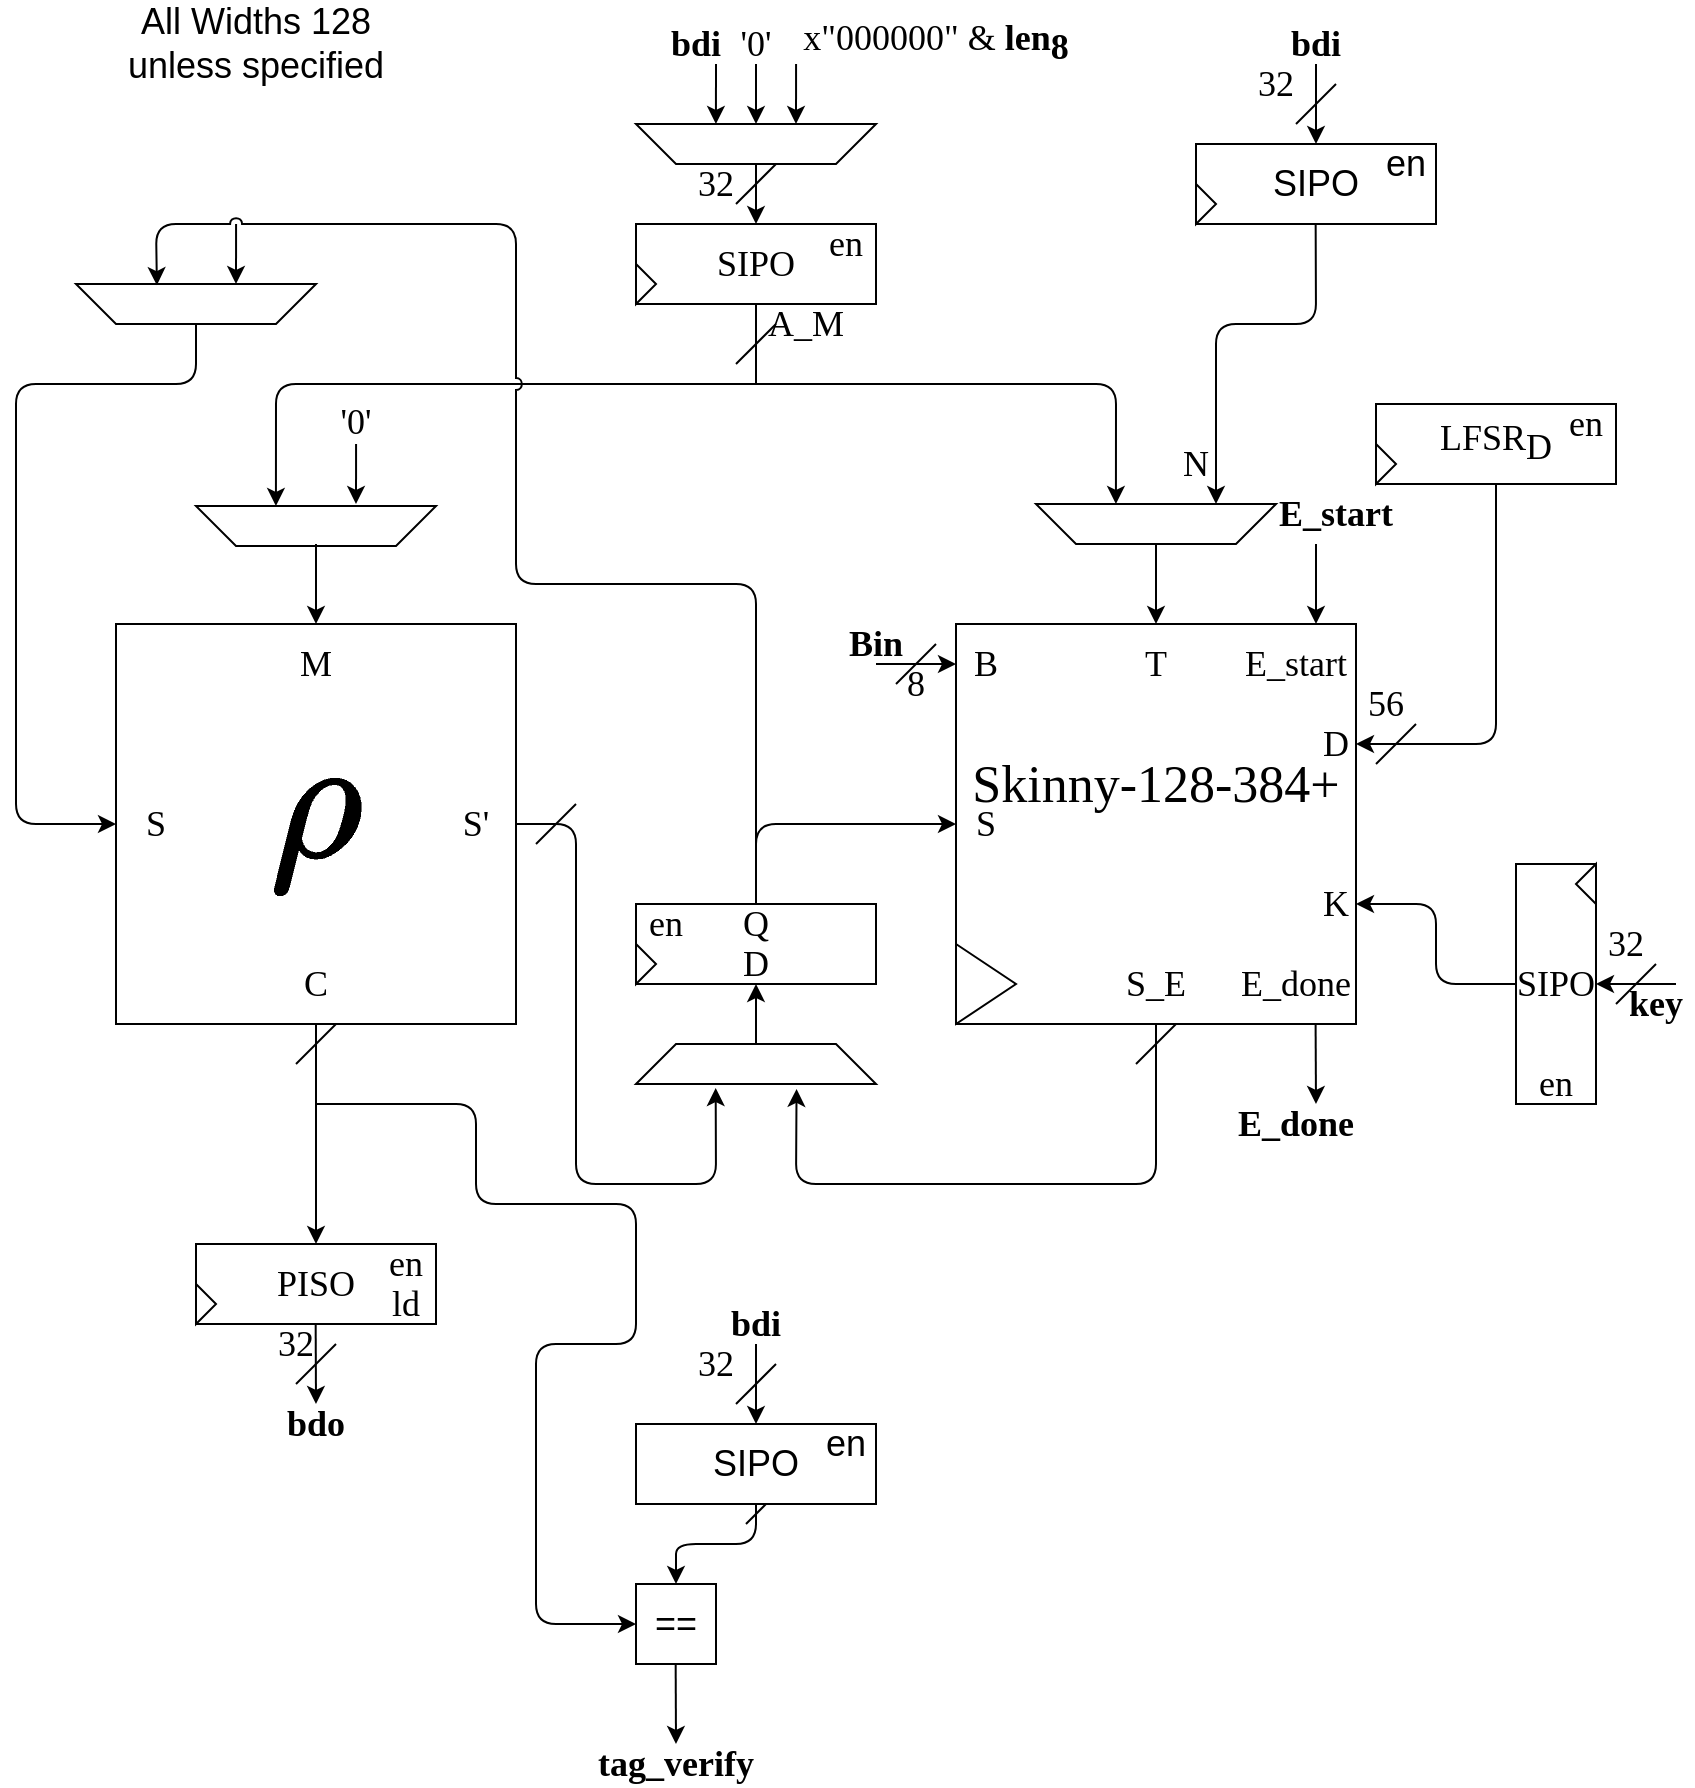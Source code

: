 <mxfile version="15.9.4" type="device"><diagram id="qI4czU7A_n45_djS4uDZ" name="Datapath_TopLevel"><mxGraphModel dx="931" dy="547" grid="1" gridSize="10" guides="1" tooltips="1" connect="1" arrows="1" fold="1" page="1" pageScale="1" pageWidth="850" pageHeight="1100" math="1" shadow="0"><root><mxCell id="0"/><mxCell id="1" parent="0"/><mxCell id="bGhLro67pD1l5hMoJSZx-3" value="" style="rounded=0;whiteSpace=wrap;html=1;fillColor=none;fontFamily=apple-web;fontSource=https%3A%2F%2Fapplesocial.s3.amazonaws.com%2Fassets%2Fstyles%2Ffonts%2Fsanfrancisco%2Fsanfranciscodisplay-regular-webfont.woff;fontSize=18;" parent="1" vertex="1"><mxGeometry x="480" y="320" width="200" height="200" as="geometry"/></mxCell><mxCell id="bGhLro67pD1l5hMoJSZx-6" value="" style="triangle;whiteSpace=wrap;html=1;fillColor=none;fontFamily=apple-web;fontSource=https%3A%2F%2Fapplesocial.s3.amazonaws.com%2Fassets%2Fstyles%2Ffonts%2Fsanfrancisco%2Fsanfranciscodisplay-regular-webfont.woff;fontSize=18;" parent="1" vertex="1"><mxGeometry x="480" y="480" width="30" height="40" as="geometry"/></mxCell><mxCell id="bGhLro67pD1l5hMoJSZx-7" value="S" style="text;html=1;strokeColor=none;fillColor=none;align=center;verticalAlign=middle;whiteSpace=wrap;rounded=0;fontFamily=apple-web;fontSource=https%3A%2F%2Fapplesocial.s3.amazonaws.com%2Fassets%2Fstyles%2Ffonts%2Fsanfrancisco%2Fsanfranciscodisplay-regular-webfont.woff;fontSize=18;" parent="1" vertex="1"><mxGeometry x="480" y="410" width="30" height="20" as="geometry"/></mxCell><mxCell id="bGhLro67pD1l5hMoJSZx-8" value="D" style="text;html=1;strokeColor=none;fillColor=none;align=center;verticalAlign=middle;whiteSpace=wrap;rounded=0;fontFamily=apple-web;fontSource=https%3A%2F%2Fapplesocial.s3.amazonaws.com%2Fassets%2Fstyles%2Ffonts%2Fsanfrancisco%2Fsanfranciscodisplay-regular-webfont.woff;fontSize=18;" parent="1" vertex="1"><mxGeometry x="650" y="370" width="40" height="20" as="geometry"/></mxCell><mxCell id="bGhLro67pD1l5hMoJSZx-9" value="K" style="text;html=1;strokeColor=none;fillColor=none;align=center;verticalAlign=middle;whiteSpace=wrap;rounded=0;fontFamily=apple-web;fontSource=https%3A%2F%2Fapplesocial.s3.amazonaws.com%2Fassets%2Fstyles%2Ffonts%2Fsanfrancisco%2Fsanfranciscodisplay-regular-webfont.woff;fontSize=18;" parent="1" vertex="1"><mxGeometry x="660" y="450" width="20" height="20" as="geometry"/></mxCell><mxCell id="bGhLro67pD1l5hMoJSZx-10" value="&lt;font style=&quot;font-size: 18px;&quot; data-font-src=&quot;https://applesocial.s3.amazonaws.com/assets/styles/fonts/sanfrancisco/sanfranciscodisplay-regular-webfont.woff&quot;&gt;E_start&lt;/font&gt;" style="text;html=1;strokeColor=none;fillColor=none;align=center;verticalAlign=middle;whiteSpace=wrap;rounded=0;fontFamily=apple-web;fontSource=https%3A%2F%2Fapplesocial.s3.amazonaws.com%2Fassets%2Fstyles%2Ffonts%2Fsanfrancisco%2Fsanfranciscodisplay-regular-webfont.woff;fontSize=18;" parent="1" vertex="1"><mxGeometry x="630" y="330" width="40" height="20" as="geometry"/></mxCell><mxCell id="bGhLro67pD1l5hMoJSZx-11" value="&lt;font style=&quot;font-size: 18px;&quot;&gt;E_done&lt;/font&gt;" style="text;html=1;strokeColor=none;fillColor=none;align=center;verticalAlign=middle;whiteSpace=wrap;rounded=0;fontFamily=apple-web;fontSource=https%3A%2F%2Fapplesocial.s3.amazonaws.com%2Fassets%2Fstyles%2Ffonts%2Fsanfrancisco%2Fsanfranciscodisplay-regular-webfont.woff;fontSize=18;" parent="1" vertex="1"><mxGeometry x="630" y="490" width="40" height="20" as="geometry"/></mxCell><mxCell id="bGhLro67pD1l5hMoJSZx-13" value="" style="endArrow=classic;html=1;fontFamily=apple-web;fontSource=https%3A%2F%2Fapplesocial.s3.amazonaws.com%2Fassets%2Fstyles%2Ffonts%2Fsanfrancisco%2Fsanfranciscodisplay-regular-webfont.woff;fontSize=18;" parent="1" edge="1"><mxGeometry width="50" height="50" relative="1" as="geometry"><mxPoint x="660" y="280" as="sourcePoint"/><mxPoint x="660" y="320" as="targetPoint"/></mxGeometry></mxCell><mxCell id="bGhLro67pD1l5hMoJSZx-14" value="" style="endArrow=classic;html=1;fontFamily=apple-web;fontSource=https%3A%2F%2Fapplesocial.s3.amazonaws.com%2Fassets%2Fstyles%2Ffonts%2Fsanfrancisco%2Fsanfranciscodisplay-regular-webfont.woff;fontSize=18;" parent="1" edge="1"><mxGeometry width="50" height="50" relative="1" as="geometry"><mxPoint x="659.8" y="520" as="sourcePoint"/><mxPoint x="660" y="560" as="targetPoint"/></mxGeometry></mxCell><mxCell id="bGhLro67pD1l5hMoJSZx-15" value="S_E" style="text;html=1;strokeColor=none;fillColor=none;align=center;verticalAlign=middle;whiteSpace=wrap;rounded=0;fontFamily=apple-web;fontSource=https%3A%2F%2Fapplesocial.s3.amazonaws.com%2Fassets%2Fstyles%2Ffonts%2Fsanfrancisco%2Fsanfranciscodisplay-regular-webfont.woff;fontSize=18;" parent="1" vertex="1"><mxGeometry x="560" y="490" width="40" height="20" as="geometry"/></mxCell><mxCell id="bGhLro67pD1l5hMoJSZx-16" value="" style="endArrow=classic;html=1;fontFamily=apple-web;fontSource=https%3A%2F%2Fapplesocial.s3.amazonaws.com%2Fassets%2Fstyles%2Ffonts%2Fsanfrancisco%2Fsanfranciscodisplay-regular-webfont.woff;exitX=0.5;exitY=1;exitDx=0;exitDy=0;fontSize=18;" parent="1" source="bGhLro67pD1l5hMoJSZx-279" edge="1"><mxGeometry width="50" height="50" relative="1" as="geometry"><mxPoint x="720" y="380" as="sourcePoint"/><mxPoint x="680" y="380" as="targetPoint"/><Array as="points"><mxPoint x="750" y="380"/></Array></mxGeometry></mxCell><mxCell id="bGhLro67pD1l5hMoJSZx-18" value="" style="endArrow=none;html=1;fontFamily=apple-web;fontSource=https%3A%2F%2Fapplesocial.s3.amazonaws.com%2Fassets%2Fstyles%2Ffonts%2Fsanfrancisco%2Fsanfranciscodisplay-regular-webfont.woff;fontSize=18;" parent="1" edge="1"><mxGeometry width="50" height="50" relative="1" as="geometry"><mxPoint x="710" y="370" as="sourcePoint"/><mxPoint x="690" y="390" as="targetPoint"/></mxGeometry></mxCell><mxCell id="bGhLro67pD1l5hMoJSZx-19" value="56" style="text;html=1;strokeColor=none;fillColor=none;align=center;verticalAlign=middle;whiteSpace=wrap;rounded=0;fontFamily=apple-web;fontSource=https%3A%2F%2Fapplesocial.s3.amazonaws.com%2Fassets%2Fstyles%2Ffonts%2Fsanfrancisco%2Fsanfranciscodisplay-regular-webfont.woff;direction=south;fontSize=18;" parent="1" vertex="1"><mxGeometry x="685" y="340" width="20" height="40" as="geometry"/></mxCell><mxCell id="bGhLro67pD1l5hMoJSZx-26" value="" style="endArrow=classic;html=1;fontFamily=apple-web;exitX=0.5;exitY=1;exitDx=0;exitDy=0;fontSource=https%3A%2F%2Fapplesocial.s3.amazonaws.com%2Fassets%2Fstyles%2Ffonts%2Fsanfrancisco%2Fsanfranciscodisplay-regular-webfont.woff;entryX=0.669;entryY=1.124;entryDx=0;entryDy=0;entryPerimeter=0;fontSize=18;" parent="1" source="bGhLro67pD1l5hMoJSZx-3" target="bGhLro67pD1l5hMoJSZx-252" edge="1"><mxGeometry width="50" height="50" relative="1" as="geometry"><mxPoint x="560" y="590" as="sourcePoint"/><mxPoint x="400.4" y="579.9" as="targetPoint"/><Array as="points"><mxPoint x="580" y="530"/><mxPoint x="580" y="550"/><mxPoint x="580" y="600"/><mxPoint x="560" y="600"/><mxPoint x="480" y="600"/><mxPoint x="400" y="600"/></Array></mxGeometry></mxCell><mxCell id="bGhLro67pD1l5hMoJSZx-29" value="" style="endArrow=none;html=1;fontFamily=apple-web;fontSource=https%3A%2F%2Fapplesocial.s3.amazonaws.com%2Fassets%2Fstyles%2Ffonts%2Fsanfrancisco%2Fsanfranciscodisplay-regular-webfont.woff;fontSize=18;" parent="1" edge="1"><mxGeometry width="50" height="50" relative="1" as="geometry"><mxPoint x="570" y="540" as="sourcePoint"/><mxPoint x="590" y="520" as="targetPoint"/></mxGeometry></mxCell><mxCell id="bGhLro67pD1l5hMoJSZx-30" value="" style="rounded=0;whiteSpace=wrap;html=1;fillColor=none;fontFamily=apple-web;fontSource=https%3A%2F%2Fapplesocial.s3.amazonaws.com%2Fassets%2Fstyles%2Ffonts%2Fsanfrancisco%2Fsanfranciscodisplay-regular-webfont.woff;fontSize=18;" parent="1" vertex="1"><mxGeometry x="60" y="320" width="200" height="200" as="geometry"/></mxCell><mxCell id="bGhLro67pD1l5hMoJSZx-32" value="S" style="text;html=1;strokeColor=none;fillColor=none;align=center;verticalAlign=middle;whiteSpace=wrap;rounded=0;fontFamily=apple-web;fontSource=https%3A%2F%2Fapplesocial.s3.amazonaws.com%2Fassets%2Fstyles%2Ffonts%2Fsanfrancisco%2Fsanfranciscodisplay-regular-webfont.woff;fontSize=18;" parent="1" vertex="1"><mxGeometry x="60" y="410" width="40" height="20" as="geometry"/></mxCell><mxCell id="bGhLro67pD1l5hMoJSZx-39" value="C" style="text;html=1;strokeColor=none;fillColor=none;align=center;verticalAlign=middle;whiteSpace=wrap;rounded=0;fontFamily=apple-web;fontSource=https%3A%2F%2Fapplesocial.s3.amazonaws.com%2Fassets%2Fstyles%2Ffonts%2Fsanfrancisco%2Fsanfranciscodisplay-regular-webfont.woff;fontSize=18;" parent="1" vertex="1"><mxGeometry x="140" y="490" width="40" height="20" as="geometry"/></mxCell><mxCell id="bGhLro67pD1l5hMoJSZx-43" value="" style="endArrow=classic;html=1;fontFamily=apple-web;entryX=0;entryY=0.5;entryDx=0;entryDy=0;fontSource=https%3A%2F%2Fapplesocial.s3.amazonaws.com%2Fassets%2Fstyles%2Ffonts%2Fsanfrancisco%2Fsanfranciscodisplay-regular-webfont.woff;exitX=0.5;exitY=0;exitDx=0;exitDy=0;fontSize=18;" parent="1" source="9k7poz64z-RsL7qZF9Ni-16" edge="1"><mxGeometry width="50" height="50" relative="1" as="geometry"><mxPoint x="20" y="420" as="sourcePoint"/><mxPoint x="60" y="420" as="targetPoint"/><Array as="points"><mxPoint x="100" y="200"/><mxPoint x="10" y="200"/><mxPoint x="10" y="420"/></Array></mxGeometry></mxCell><mxCell id="bGhLro67pD1l5hMoJSZx-49" value="" style="endArrow=classic;html=1;fontFamily=apple-web;exitX=0.5;exitY=1;exitDx=0;exitDy=0;fontSource=https%3A%2F%2Fapplesocial.s3.amazonaws.com%2Fassets%2Fstyles%2Ffonts%2Fsanfrancisco%2Fsanfranciscodisplay-regular-webfont.woff;entryX=0.5;entryY=0;entryDx=0;entryDy=0;fontSize=18;" parent="1" source="bGhLro67pD1l5hMoJSZx-30" target="bGhLro67pD1l5hMoJSZx-296" edge="1"><mxGeometry width="50" height="50" relative="1" as="geometry"><mxPoint x="140" y="590" as="sourcePoint"/><mxPoint x="160" y="560" as="targetPoint"/></mxGeometry></mxCell><mxCell id="bGhLro67pD1l5hMoJSZx-51" value="" style="endArrow=none;html=1;fontFamily=apple-web;fontSource=https%3A%2F%2Fapplesocial.s3.amazonaws.com%2Fassets%2Fstyles%2Ffonts%2Fsanfrancisco%2Fsanfranciscodisplay-regular-webfont.woff;fontSize=18;" parent="1" edge="1"><mxGeometry width="50" height="50" relative="1" as="geometry"><mxPoint x="150" y="540" as="sourcePoint"/><mxPoint x="170" y="520" as="targetPoint"/></mxGeometry></mxCell><mxCell id="bGhLro67pD1l5hMoJSZx-53" value="" style="endArrow=classic;html=1;fontFamily=apple-web;fontSource=https%3A%2F%2Fapplesocial.s3.amazonaws.com%2Fassets%2Fstyles%2Ffonts%2Fsanfrancisco%2Fsanfranciscodisplay-regular-webfont.woff;fontSize=18;" parent="1" edge="1"><mxGeometry width="50" height="50" relative="1" as="geometry"><mxPoint x="160" y="280.0" as="sourcePoint"/><mxPoint x="160" y="320.0" as="targetPoint"/></mxGeometry></mxCell><mxCell id="bGhLro67pD1l5hMoJSZx-56" value="M" style="text;html=1;strokeColor=none;fillColor=none;align=center;verticalAlign=middle;whiteSpace=wrap;rounded=0;fontFamily=apple-web;fontSource=https%3A%2F%2Fapplesocial.s3.amazonaws.com%2Fassets%2Fstyles%2Ffonts%2Fsanfrancisco%2Fsanfranciscodisplay-regular-webfont.woff;fontSize=18;" parent="1" vertex="1"><mxGeometry x="140" y="330" width="40" height="20" as="geometry"/></mxCell><mxCell id="bGhLro67pD1l5hMoJSZx-57" value="S'" style="text;html=1;strokeColor=none;fillColor=none;align=center;verticalAlign=middle;whiteSpace=wrap;rounded=0;fontFamily=apple-web;fontSource=https%3A%2F%2Fapplesocial.s3.amazonaws.com%2Fassets%2Fstyles%2Ffonts%2Fsanfrancisco%2Fsanfranciscodisplay-regular-webfont.woff;fontSize=18;" parent="1" vertex="1"><mxGeometry x="220" y="410" width="40" height="20" as="geometry"/></mxCell><mxCell id="bGhLro67pD1l5hMoJSZx-58" value="" style="endArrow=classic;html=1;fontFamily=apple-web;fontSource=https%3A%2F%2Fapplesocial.s3.amazonaws.com%2Fassets%2Fstyles%2Ffonts%2Fsanfrancisco%2Fsanfranciscodisplay-regular-webfont.woff;entryX=0.332;entryY=1.1;entryDx=0;entryDy=0;entryPerimeter=0;fontSize=18;" parent="1" target="bGhLro67pD1l5hMoJSZx-252" edge="1"><mxGeometry width="50" height="50" relative="1" as="geometry"><mxPoint x="260" y="420" as="sourcePoint"/><mxPoint x="280" y="550" as="targetPoint"/><Array as="points"><mxPoint x="290" y="420"/><mxPoint x="290" y="510"/><mxPoint x="290" y="600"/><mxPoint x="360" y="600"/></Array></mxGeometry></mxCell><mxCell id="bGhLro67pD1l5hMoJSZx-59" value="" style="endArrow=none;html=1;fontFamily=apple-web;fontSource=https%3A%2F%2Fapplesocial.s3.amazonaws.com%2Fassets%2Fstyles%2Ffonts%2Fsanfrancisco%2Fsanfranciscodisplay-regular-webfont.woff;fontSize=18;" parent="1" edge="1"><mxGeometry width="50" height="50" relative="1" as="geometry"><mxPoint x="270" y="430" as="sourcePoint"/><mxPoint x="290" y="410" as="targetPoint"/></mxGeometry></mxCell><mxCell id="bGhLro67pD1l5hMoJSZx-95" value="SIPO" style="rounded=0;whiteSpace=wrap;html=1;fillColor=none;fontFamily=apple-web;fontSource=https%3A%2F%2Fapplesocial.s3.amazonaws.com%2Fassets%2Fstyles%2Ffonts%2Fsanfrancisco%2Fsanfranciscodisplay-regular-webfont.woff;fontSize=18;" parent="1" vertex="1"><mxGeometry x="320" y="120" width="120" height="40" as="geometry"/></mxCell><mxCell id="bGhLro67pD1l5hMoJSZx-96" value="" style="triangle;whiteSpace=wrap;html=1;fillColor=none;fontFamily=apple-web;fontSource=https%3A%2F%2Fapplesocial.s3.amazonaws.com%2Fassets%2Fstyles%2Ffonts%2Fsanfrancisco%2Fsanfranciscodisplay-regular-webfont.woff;fontSize=18;" parent="1" vertex="1"><mxGeometry x="320" y="140" width="10" height="20" as="geometry"/></mxCell><mxCell id="bGhLro67pD1l5hMoJSZx-97" value="en" style="text;html=1;strokeColor=none;fillColor=none;align=center;verticalAlign=middle;whiteSpace=wrap;rounded=0;fontFamily=apple-web;fontSource=https%3A%2F%2Fapplesocial.s3.amazonaws.com%2Fassets%2Fstyles%2Ffonts%2Fsanfrancisco%2Fsanfranciscodisplay-regular-webfont.woff;fontSize=18;" parent="1" vertex="1"><mxGeometry x="410" y="120" width="30" height="20" as="geometry"/></mxCell><mxCell id="bGhLro67pD1l5hMoJSZx-98" value="" style="endArrow=classic;html=1;fontFamily=apple-web;entryX=0.5;entryY=0;entryDx=0;entryDy=0;fontSource=https%3A%2F%2Fapplesocial.s3.amazonaws.com%2Fassets%2Fstyles%2Ffonts%2Fsanfrancisco%2Fsanfranciscodisplay-regular-webfont.woff;fontSize=18;" parent="1" target="bGhLro67pD1l5hMoJSZx-95" edge="1"><mxGeometry width="50" height="50" relative="1" as="geometry"><mxPoint x="380" y="90" as="sourcePoint"/><mxPoint x="380" y="110" as="targetPoint"/></mxGeometry></mxCell><mxCell id="bGhLro67pD1l5hMoJSZx-103" value="" style="endArrow=none;html=1;fontFamily=apple-web;fontSource=https%3A%2F%2Fapplesocial.s3.amazonaws.com%2Fassets%2Fstyles%2Ffonts%2Fsanfrancisco%2Fsanfranciscodisplay-regular-webfont.woff;fontSize=18;" parent="1" edge="1"><mxGeometry width="50" height="50" relative="1" as="geometry"><mxPoint x="370" y="190.0" as="sourcePoint"/><mxPoint x="390" y="170" as="targetPoint"/></mxGeometry></mxCell><mxCell id="bGhLro67pD1l5hMoJSZx-126" value="" style="shape=trapezoid;perimeter=trapezoidPerimeter;whiteSpace=wrap;html=1;fixedSize=1;fillColor=none;fontFamily=apple-web;rotation=-180;fontSource=https%3A%2F%2Fapplesocial.s3.amazonaws.com%2Fassets%2Fstyles%2Ffonts%2Fsanfrancisco%2Fsanfranciscodisplay-regular-webfont.woff;fontSize=18;" parent="1" vertex="1"><mxGeometry x="100" y="261" width="120" height="20" as="geometry"/></mxCell><mxCell id="bGhLro67pD1l5hMoJSZx-128" value="" style="endArrow=classic;html=1;fontFamily=apple-web;entryX=0.667;entryY=1;entryDx=0;entryDy=0;entryPerimeter=0;fontSource=https%3A%2F%2Fapplesocial.s3.amazonaws.com%2Fassets%2Fstyles%2Ffonts%2Fsanfrancisco%2Fsanfranciscodisplay-regular-webfont.woff;fontSize=18;" parent="1" target="bGhLro67pD1l5hMoJSZx-126" edge="1"><mxGeometry width="50" height="50" relative="1" as="geometry"><mxPoint x="380" y="200" as="sourcePoint"/><mxPoint x="70" y="270" as="targetPoint"/><Array as="points"><mxPoint x="140" y="200"/></Array></mxGeometry></mxCell><mxCell id="bGhLro67pD1l5hMoJSZx-129" value="" style="endArrow=classic;html=1;fontFamily=apple-web;entryX=0.667;entryY=1;entryDx=0;entryDy=0;entryPerimeter=0;fontSource=https%3A%2F%2Fapplesocial.s3.amazonaws.com%2Fassets%2Fstyles%2Ffonts%2Fsanfrancisco%2Fsanfranciscodisplay-regular-webfont.woff;fontSize=18;" parent="1" edge="1"><mxGeometry width="50" height="50" relative="1" as="geometry"><mxPoint x="180.04" y="230" as="sourcePoint"/><mxPoint x="180" y="260" as="targetPoint"/></mxGeometry></mxCell><mxCell id="bGhLro67pD1l5hMoJSZx-136" value="" style="endArrow=classic;html=1;fontFamily=apple-web;fontSource=https%3A%2F%2Fapplesocial.s3.amazonaws.com%2Fassets%2Fstyles%2Ffonts%2Fsanfrancisco%2Fsanfranciscodisplay-regular-webfont.woff;entryX=0.5;entryY=0;entryDx=0;entryDy=0;fontSize=18;" parent="1" target="bGhLro67pD1l5hMoJSZx-3" edge="1"><mxGeometry width="50" height="50" relative="1" as="geometry"><mxPoint x="580" y="280" as="sourcePoint"/><mxPoint x="620" y="270" as="targetPoint"/></mxGeometry></mxCell><mxCell id="bGhLro67pD1l5hMoJSZx-137" value="" style="shape=trapezoid;perimeter=trapezoidPerimeter;whiteSpace=wrap;html=1;fixedSize=1;fillColor=none;fontFamily=apple-web;rotation=-180;fontSource=https%3A%2F%2Fapplesocial.s3.amazonaws.com%2Fassets%2Fstyles%2Ffonts%2Fsanfrancisco%2Fsanfranciscodisplay-regular-webfont.woff;fontSize=18;" parent="1" vertex="1"><mxGeometry x="520" y="260" width="120" height="20" as="geometry"/></mxCell><mxCell id="bGhLro67pD1l5hMoJSZx-139" value="" style="endArrow=classic;html=1;fontFamily=apple-web;entryX=0.667;entryY=1;entryDx=0;entryDy=0;entryPerimeter=0;fontSource=https%3A%2F%2Fapplesocial.s3.amazonaws.com%2Fassets%2Fstyles%2Ffonts%2Fsanfrancisco%2Fsanfranciscodisplay-regular-webfont.woff;fontSize=18;" parent="1" target="bGhLro67pD1l5hMoJSZx-137" edge="1"><mxGeometry width="50" height="50" relative="1" as="geometry"><mxPoint x="380" y="200" as="sourcePoint"/><mxPoint x="490" y="270" as="targetPoint"/><Array as="points"><mxPoint x="560" y="200"/></Array></mxGeometry></mxCell><mxCell id="bGhLro67pD1l5hMoJSZx-151" value="N" style="text;html=1;strokeColor=none;fillColor=none;align=center;verticalAlign=middle;whiteSpace=wrap;rounded=0;fontFamily=apple-web;fontSource=https%3A%2F%2Fapplesocial.s3.amazonaws.com%2Fassets%2Fstyles%2Ffonts%2Fsanfrancisco%2Fsanfranciscodisplay-regular-webfont.woff;fontSize=18;" parent="1" vertex="1"><mxGeometry x="590" y="230" width="20" height="20" as="geometry"/></mxCell><mxCell id="bGhLro67pD1l5hMoJSZx-156" value="A_M" style="text;html=1;strokeColor=none;fillColor=none;align=center;verticalAlign=middle;whiteSpace=wrap;rounded=0;fontFamily=apple-web;fontSource=https%3A%2F%2Fapplesocial.s3.amazonaws.com%2Fassets%2Fstyles%2Ffonts%2Fsanfrancisco%2Fsanfranciscodisplay-regular-webfont.woff;fontSize=18;" parent="1" vertex="1"><mxGeometry x="385" y="160" width="40" height="20" as="geometry"/></mxCell><mxCell id="bGhLro67pD1l5hMoJSZx-193" value="SIPO" style="rounded=0;whiteSpace=wrap;html=1;fillColor=none;fontFamily=apple-web;direction=south;fontSource=https%3A%2F%2Fapplesocial.s3.amazonaws.com%2Fassets%2Fstyles%2Ffonts%2Fsanfrancisco%2Fsanfranciscodisplay-regular-webfont.woff;fontSize=18;" parent="1" vertex="1"><mxGeometry x="760" y="440" width="40" height="120" as="geometry"/></mxCell><mxCell id="bGhLro67pD1l5hMoJSZx-194" value="" style="triangle;whiteSpace=wrap;html=1;fillColor=none;fontFamily=apple-web;direction=west;fontSource=https%3A%2F%2Fapplesocial.s3.amazonaws.com%2Fassets%2Fstyles%2Ffonts%2Fsanfrancisco%2Fsanfranciscodisplay-regular-webfont.woff;fontSize=18;" parent="1" vertex="1"><mxGeometry x="790" y="440" width="10" height="20" as="geometry"/></mxCell><mxCell id="bGhLro67pD1l5hMoJSZx-195" value="en" style="text;html=1;strokeColor=none;fillColor=none;align=center;verticalAlign=middle;whiteSpace=wrap;rounded=0;fontFamily=apple-web;fontSource=https%3A%2F%2Fapplesocial.s3.amazonaws.com%2Fassets%2Fstyles%2Ffonts%2Fsanfrancisco%2Fsanfranciscodisplay-regular-webfont.woff;fontSize=18;" parent="1" vertex="1"><mxGeometry x="765" y="540" width="30" height="20" as="geometry"/></mxCell><mxCell id="bGhLro67pD1l5hMoJSZx-197" value="" style="endArrow=classic;html=1;fontFamily=apple-web;fontSource=https%3A%2F%2Fapplesocial.s3.amazonaws.com%2Fassets%2Fstyles%2Ffonts%2Fsanfrancisco%2Fsanfranciscodisplay-regular-webfont.woff;entryX=1;entryY=0.5;entryDx=0;entryDy=0;exitX=0.5;exitY=1;exitDx=0;exitDy=0;fontSize=18;" parent="1" source="bGhLro67pD1l5hMoJSZx-193" target="bGhLro67pD1l5hMoJSZx-9" edge="1"><mxGeometry width="50" height="50" relative="1" as="geometry"><mxPoint x="720" y="460" as="sourcePoint"/><mxPoint x="710" y="460" as="targetPoint"/><Array as="points"><mxPoint x="720" y="500"/><mxPoint x="720" y="460"/></Array></mxGeometry></mxCell><mxCell id="bGhLro67pD1l5hMoJSZx-213" value="" style="endArrow=classic;html=1;fontFamily=apple-web;fontSource=https%3A%2F%2Fapplesocial.s3.amazonaws.com%2Fassets%2Fstyles%2Ffonts%2Fsanfrancisco%2Fsanfranciscodisplay-regular-webfont.woff;entryX=1;entryY=0.5;entryDx=0;entryDy=0;fontSize=18;" parent="1" edge="1"><mxGeometry width="50" height="50" relative="1" as="geometry"><mxPoint x="840" y="500" as="sourcePoint"/><mxPoint x="800" y="500" as="targetPoint"/></mxGeometry></mxCell><mxCell id="bGhLro67pD1l5hMoJSZx-214" value="" style="endArrow=none;html=1;fontFamily=apple-web;fontSource=https%3A%2F%2Fapplesocial.s3.amazonaws.com%2Fassets%2Fstyles%2Ffonts%2Fsanfrancisco%2Fsanfranciscodisplay-regular-webfont.woff;fontSize=18;" parent="1" edge="1"><mxGeometry width="50" height="50" relative="1" as="geometry"><mxPoint x="810" y="510.0" as="sourcePoint"/><mxPoint x="830" y="490.0" as="targetPoint"/></mxGeometry></mxCell><mxCell id="bGhLro67pD1l5hMoJSZx-215" value="32" style="text;html=1;strokeColor=none;fillColor=none;align=center;verticalAlign=middle;whiteSpace=wrap;rounded=0;fontFamily=apple-web;fontSource=https%3A%2F%2Fapplesocial.s3.amazonaws.com%2Fassets%2Fstyles%2Ffonts%2Fsanfrancisco%2Fsanfranciscodisplay-regular-webfont.woff;fontSize=18;" parent="1" vertex="1"><mxGeometry x="795" y="470" width="40" height="20" as="geometry"/></mxCell><mxCell id="bGhLro67pD1l5hMoJSZx-226" value="key" style="text;html=1;strokeColor=none;fillColor=none;align=center;verticalAlign=middle;whiteSpace=wrap;rounded=0;fontFamily=apple-web;fontSource=https%3A%2F%2Fapplesocial.s3.amazonaws.com%2Fassets%2Fstyles%2Ffonts%2Fsanfrancisco%2Fsanfranciscodisplay-regular-webfont.woff;fontSize=18;fontStyle=1" parent="1" vertex="1"><mxGeometry x="820" y="500" width="20" height="20" as="geometry"/></mxCell><mxCell id="bGhLro67pD1l5hMoJSZx-228" value="" style="endArrow=classic;html=1;fontFamily=apple-web;entryX=0;entryY=0.5;entryDx=0;entryDy=0;fontSource=https%3A%2F%2Fapplesocial.s3.amazonaws.com%2Fassets%2Fstyles%2Ffonts%2Fsanfrancisco%2Fsanfranciscodisplay-regular-webfont.woff;exitX=0.5;exitY=0;exitDx=0;exitDy=0;fontSize=18;" parent="1" source="bGhLro67pD1l5hMoJSZx-268" edge="1"><mxGeometry width="50" height="50" relative="1" as="geometry"><mxPoint x="440" y="420" as="sourcePoint"/><mxPoint x="480" y="420" as="targetPoint"/><Array as="points"><mxPoint x="380" y="420"/></Array></mxGeometry></mxCell><mxCell id="bGhLro67pD1l5hMoJSZx-252" value="" style="shape=trapezoid;perimeter=trapezoidPerimeter;whiteSpace=wrap;html=1;fixedSize=1;fillColor=none;fontFamily=apple-web;rotation=0;fontSource=https%3A%2F%2Fapplesocial.s3.amazonaws.com%2Fassets%2Fstyles%2Ffonts%2Fsanfrancisco%2Fsanfranciscodisplay-regular-webfont.woff;fontSize=18;" parent="1" vertex="1"><mxGeometry x="320" y="530" width="120" height="20" as="geometry"/></mxCell><mxCell id="bGhLro67pD1l5hMoJSZx-258" value="" style="rounded=0;whiteSpace=wrap;html=1;fillColor=none;fontFamily=apple-web;fontSource=https%3A%2F%2Fapplesocial.s3.amazonaws.com%2Fassets%2Fstyles%2Ffonts%2Fsanfrancisco%2Fsanfranciscodisplay-regular-webfont.woff;fontSize=18;" parent="1" vertex="1"><mxGeometry x="320" y="460" width="120" height="40" as="geometry"/></mxCell><mxCell id="bGhLro67pD1l5hMoJSZx-259" value="" style="triangle;whiteSpace=wrap;html=1;fillColor=none;fontFamily=apple-web;fontSource=https%3A%2F%2Fapplesocial.s3.amazonaws.com%2Fassets%2Fstyles%2Ffonts%2Fsanfrancisco%2Fsanfranciscodisplay-regular-webfont.woff;fontSize=18;" parent="1" vertex="1"><mxGeometry x="320" y="480" width="10" height="20" as="geometry"/></mxCell><mxCell id="bGhLro67pD1l5hMoJSZx-260" value="en" style="text;html=1;strokeColor=none;fillColor=none;align=center;verticalAlign=middle;whiteSpace=wrap;rounded=0;fontFamily=apple-web;fontSource=https%3A%2F%2Fapplesocial.s3.amazonaws.com%2Fassets%2Fstyles%2Ffonts%2Fsanfrancisco%2Fsanfranciscodisplay-regular-webfont.woff;fontSize=18;" parent="1" vertex="1"><mxGeometry x="320" y="460" width="30" height="20" as="geometry"/></mxCell><mxCell id="bGhLro67pD1l5hMoJSZx-268" value="Q" style="text;html=1;strokeColor=none;fillColor=none;align=center;verticalAlign=middle;whiteSpace=wrap;rounded=0;fontFamily=apple-web;fontSource=https%3A%2F%2Fapplesocial.s3.amazonaws.com%2Fassets%2Fstyles%2Ffonts%2Fsanfrancisco%2Fsanfranciscodisplay-regular-webfont.woff;fontSize=18;" parent="1" vertex="1"><mxGeometry x="365" y="460" width="30" height="20" as="geometry"/></mxCell><mxCell id="bGhLro67pD1l5hMoJSZx-269" value="D" style="text;html=1;strokeColor=none;fillColor=none;align=center;verticalAlign=middle;whiteSpace=wrap;rounded=0;fontFamily=apple-web;fontSource=https%3A%2F%2Fapplesocial.s3.amazonaws.com%2Fassets%2Fstyles%2Ffonts%2Fsanfrancisco%2Fsanfranciscodisplay-regular-webfont.woff;fontSize=18;" parent="1" vertex="1"><mxGeometry x="365" y="480" width="30" height="20" as="geometry"/></mxCell><mxCell id="bGhLro67pD1l5hMoJSZx-270" value="" style="endArrow=classic;html=1;fontFamily=apple-web;fontSource=https%3A%2F%2Fapplesocial.s3.amazonaws.com%2Fassets%2Fstyles%2Ffonts%2Fsanfrancisco%2Fsanfranciscodisplay-regular-webfont.woff;entryX=0.5;entryY=1;entryDx=0;entryDy=0;fontSize=18;" parent="1" target="bGhLro67pD1l5hMoJSZx-269" edge="1"><mxGeometry width="50" height="50" relative="1" as="geometry"><mxPoint x="380" y="530" as="sourcePoint"/><mxPoint x="385" y="520" as="targetPoint"/></mxGeometry></mxCell><mxCell id="bGhLro67pD1l5hMoJSZx-275" value="" style="endArrow=none;html=1;fontFamily=apple-web;fontSource=https%3A%2F%2Fapplesocial.s3.amazonaws.com%2Fassets%2Fstyles%2Ffonts%2Fsanfrancisco%2Fsanfranciscodisplay-regular-webfont.woff;fontSize=18;entryX=0.5;entryY=1;entryDx=0;entryDy=0;" parent="1" target="bGhLro67pD1l5hMoJSZx-95" edge="1"><mxGeometry width="50" height="50" relative="1" as="geometry"><mxPoint x="380" y="200" as="sourcePoint"/><mxPoint x="380" y="170" as="targetPoint"/></mxGeometry></mxCell><mxCell id="bGhLro67pD1l5hMoJSZx-276" value="bdi" style="text;html=1;strokeColor=none;fillColor=none;align=center;verticalAlign=middle;whiteSpace=wrap;rounded=0;fontFamily=apple-web;fontSource=https%3A%2F%2Fapplesocial.s3.amazonaws.com%2Fassets%2Fstyles%2Ffonts%2Fsanfrancisco%2Fsanfranciscodisplay-regular-webfont.woff;fontSize=18;fontStyle=1" parent="1" vertex="1"><mxGeometry x="330" y="20" width="40" height="20" as="geometry"/></mxCell><mxCell id="bGhLro67pD1l5hMoJSZx-277" value="" style="endArrow=none;html=1;fontFamily=apple-web;fontSource=https%3A%2F%2Fapplesocial.s3.amazonaws.com%2Fassets%2Fstyles%2Ffonts%2Fsanfrancisco%2Fsanfranciscodisplay-regular-webfont.woff;fontSize=18;" parent="1" edge="1"><mxGeometry width="50" height="50" relative="1" as="geometry"><mxPoint x="370" y="110.0" as="sourcePoint"/><mxPoint x="390" y="90.0" as="targetPoint"/></mxGeometry></mxCell><mxCell id="bGhLro67pD1l5hMoJSZx-278" value="32" style="text;html=1;strokeColor=none;fillColor=none;align=center;verticalAlign=middle;whiteSpace=wrap;rounded=0;fontFamily=apple-web;fontSource=https%3A%2F%2Fapplesocial.s3.amazonaws.com%2Fassets%2Fstyles%2Ffonts%2Fsanfrancisco%2Fsanfranciscodisplay-regular-webfont.woff;fontSize=18;" parent="1" vertex="1"><mxGeometry x="350" y="90" width="20" height="20" as="geometry"/></mxCell><mxCell id="bGhLro67pD1l5hMoJSZx-279" value="" style="rounded=0;whiteSpace=wrap;html=1;fillColor=none;fontFamily=apple-web;fontSource=https%3A%2F%2Fapplesocial.s3.amazonaws.com%2Fassets%2Fstyles%2Ffonts%2Fsanfrancisco%2Fsanfranciscodisplay-regular-webfont.woff;fontSize=18;" parent="1" vertex="1"><mxGeometry x="690" y="210" width="120" height="40" as="geometry"/></mxCell><mxCell id="bGhLro67pD1l5hMoJSZx-280" value="" style="triangle;whiteSpace=wrap;html=1;fillColor=none;fontFamily=apple-web;fontSource=https%3A%2F%2Fapplesocial.s3.amazonaws.com%2Fassets%2Fstyles%2Ffonts%2Fsanfrancisco%2Fsanfranciscodisplay-regular-webfont.woff;fontSize=18;" parent="1" vertex="1"><mxGeometry x="690" y="230" width="10" height="20" as="geometry"/></mxCell><mxCell id="bGhLro67pD1l5hMoJSZx-281" value="en" style="text;html=1;strokeColor=none;fillColor=none;align=center;verticalAlign=middle;whiteSpace=wrap;rounded=0;fontFamily=apple-web;fontSource=https%3A%2F%2Fapplesocial.s3.amazonaws.com%2Fassets%2Fstyles%2Ffonts%2Fsanfrancisco%2Fsanfranciscodisplay-regular-webfont.woff;fontSize=18;" parent="1" vertex="1"><mxGeometry x="780" y="210" width="30" height="20" as="geometry"/></mxCell><mxCell id="bGhLro67pD1l5hMoJSZx-290" value="LFSR&lt;sub style=&quot;font-size: 18px;&quot;&gt;D&lt;/sub&gt;" style="text;html=1;strokeColor=none;fillColor=none;align=center;verticalAlign=middle;whiteSpace=wrap;rounded=0;fontFamily=apple-web;fontSource=https%3A%2F%2Fapplesocial.s3.amazonaws.com%2Fassets%2Fstyles%2Ffonts%2Fsanfrancisco%2Fsanfranciscodisplay-regular-webfont.woff;fontSize=18;" parent="1" vertex="1"><mxGeometry x="735" y="220" width="30" height="20" as="geometry"/></mxCell><mxCell id="bGhLro67pD1l5hMoJSZx-295" value="'0'" style="text;html=1;strokeColor=none;fillColor=none;align=center;verticalAlign=middle;whiteSpace=wrap;rounded=0;fontFamily=apple-web;fontSource=https%3A%2F%2Fapplesocial.s3.amazonaws.com%2Fassets%2Fstyles%2Ffonts%2Fsanfrancisco%2Fsanfranciscodisplay-regular-webfont.woff;fontSize=18;" parent="1" vertex="1"><mxGeometry x="375" y="20" width="10" height="20" as="geometry"/></mxCell><mxCell id="bGhLro67pD1l5hMoJSZx-296" value="PISO" style="rounded=0;whiteSpace=wrap;html=1;fillColor=none;fontFamily=apple-web;fontSource=https%3A%2F%2Fapplesocial.s3.amazonaws.com%2Fassets%2Fstyles%2Ffonts%2Fsanfrancisco%2Fsanfranciscodisplay-regular-webfont.woff;fontSize=18;" parent="1" vertex="1"><mxGeometry x="100" y="630" width="120" height="40" as="geometry"/></mxCell><mxCell id="bGhLro67pD1l5hMoJSZx-297" value="" style="triangle;whiteSpace=wrap;html=1;fillColor=none;fontFamily=apple-web;fontSource=https%3A%2F%2Fapplesocial.s3.amazonaws.com%2Fassets%2Fstyles%2Ffonts%2Fsanfrancisco%2Fsanfranciscodisplay-regular-webfont.woff;fontSize=18;" parent="1" vertex="1"><mxGeometry x="100" y="650" width="10" height="20" as="geometry"/></mxCell><mxCell id="bGhLro67pD1l5hMoJSZx-298" value="en" style="text;html=1;strokeColor=none;fillColor=none;align=center;verticalAlign=middle;whiteSpace=wrap;rounded=0;fontFamily=apple-web;fontSource=https%3A%2F%2Fapplesocial.s3.amazonaws.com%2Fassets%2Fstyles%2Ffonts%2Fsanfrancisco%2Fsanfranciscodisplay-regular-webfont.woff;fontSize=18;" parent="1" vertex="1"><mxGeometry x="190" y="630" width="30" height="20" as="geometry"/></mxCell><mxCell id="bGhLro67pD1l5hMoJSZx-300" value="" style="endArrow=classic;html=1;fontFamily=apple-web;fontSource=https%3A%2F%2Fapplesocial.s3.amazonaws.com%2Fassets%2Fstyles%2Ffonts%2Fsanfrancisco%2Fsanfranciscodisplay-regular-webfont.woff;fontSize=18;" parent="1" edge="1"><mxGeometry width="50" height="50" relative="1" as="geometry"><mxPoint x="159.83" y="670" as="sourcePoint"/><mxPoint x="160" y="710" as="targetPoint"/></mxGeometry></mxCell><mxCell id="bGhLro67pD1l5hMoJSZx-304" value="" style="endArrow=none;html=1;fontFamily=apple-web;fontSource=https%3A%2F%2Fapplesocial.s3.amazonaws.com%2Fassets%2Fstyles%2Ffonts%2Fsanfrancisco%2Fsanfranciscodisplay-regular-webfont.woff;fontSize=18;" parent="1" edge="1"><mxGeometry width="50" height="50" relative="1" as="geometry"><mxPoint x="150" y="700" as="sourcePoint"/><mxPoint x="170" y="680" as="targetPoint"/></mxGeometry></mxCell><mxCell id="bGhLro67pD1l5hMoJSZx-305" value="32" style="text;html=1;strokeColor=none;fillColor=none;align=center;verticalAlign=middle;whiteSpace=wrap;rounded=0;fontFamily=apple-web;fontSource=https%3A%2F%2Fapplesocial.s3.amazonaws.com%2Fassets%2Fstyles%2Ffonts%2Fsanfrancisco%2Fsanfranciscodisplay-regular-webfont.woff;fontSize=18;" parent="1" vertex="1"><mxGeometry x="140" y="670" width="20" height="20" as="geometry"/></mxCell><mxCell id="bGhLro67pD1l5hMoJSZx-307" value="ld" style="text;html=1;strokeColor=none;fillColor=none;align=center;verticalAlign=middle;whiteSpace=wrap;rounded=0;fontFamily=apple-web;fontSource=https%3A%2F%2Fapplesocial.s3.amazonaws.com%2Fassets%2Fstyles%2Ffonts%2Fsanfrancisco%2Fsanfranciscodisplay-regular-webfont.woff;fontSize=18;" parent="1" vertex="1"><mxGeometry x="190" y="650" width="30" height="20" as="geometry"/></mxCell><mxCell id="bGhLro67pD1l5hMoJSZx-310" value="&lt;div style=&quot;font-size: 18px;&quot;&gt;bdo&lt;/div&gt;" style="text;html=1;strokeColor=none;fillColor=none;align=center;verticalAlign=middle;whiteSpace=wrap;rounded=0;fontFamily=apple-web;fontSource=https%3A%2F%2Fapplesocial.s3.amazonaws.com%2Fassets%2Fstyles%2Ffonts%2Fsanfrancisco%2Fsanfranciscodisplay-regular-webfont.woff;fontSize=18;fontStyle=1" parent="1" vertex="1"><mxGeometry x="150" y="710" width="20" height="20" as="geometry"/></mxCell><mxCell id="bGhLro67pD1l5hMoJSZx-321" value="bdi" style="text;html=1;strokeColor=none;fillColor=none;align=center;verticalAlign=middle;whiteSpace=wrap;rounded=0;fontFamily=apple-web;fontSource=https%3A%2F%2Fapplesocial.s3.amazonaws.com%2Fassets%2Fstyles%2Ffonts%2Fsanfrancisco%2Fsanfranciscodisplay-regular-webfont.woff;fontSize=18;fontStyle=1" parent="1" vertex="1"><mxGeometry x="370" y="660" width="20" height="20" as="geometry"/></mxCell><mxCell id="riAXvibemVX-sMO5S_e4-1" value="B" style="text;html=1;strokeColor=none;fillColor=none;align=center;verticalAlign=middle;whiteSpace=wrap;rounded=0;fontFamily=apple-web;fontSource=https%3A%2F%2Fapplesocial.s3.amazonaws.com%2Fassets%2Fstyles%2Ffonts%2Fsanfrancisco%2Fsanfranciscodisplay-regular-webfont.woff;fontSize=18;" parent="1" vertex="1"><mxGeometry x="480" y="330" width="30" height="20" as="geometry"/></mxCell><mxCell id="riAXvibemVX-sMO5S_e4-2" value="" style="endArrow=classic;html=1;fontFamily=apple-web;fontSource=https%3A%2F%2Fapplesocial.s3.amazonaws.com%2Fassets%2Fstyles%2Ffonts%2Fsanfrancisco%2Fsanfranciscodisplay-regular-webfont.woff;entryX=0;entryY=0.5;entryDx=0;entryDy=0;fontSize=18;" parent="1" target="riAXvibemVX-sMO5S_e4-1" edge="1"><mxGeometry width="50" height="50" relative="1" as="geometry"><mxPoint x="440" y="340" as="sourcePoint"/><mxPoint x="500" y="310" as="targetPoint"/></mxGeometry></mxCell><mxCell id="riAXvibemVX-sMO5S_e4-4" value="8" style="text;html=1;strokeColor=none;fillColor=none;align=center;verticalAlign=middle;whiteSpace=wrap;rounded=0;fontFamily=apple-web;fontSource=https%3A%2F%2Fapplesocial.s3.amazonaws.com%2Fassets%2Fstyles%2Ffonts%2Fsanfrancisco%2Fsanfranciscodisplay-regular-webfont.woff;fontSize=18;" parent="1" vertex="1"><mxGeometry x="440" y="340" width="40" height="20" as="geometry"/></mxCell><mxCell id="riAXvibemVX-sMO5S_e4-5" value="" style="endArrow=none;html=1;fontFamily=apple-web;fontSource=https%3A%2F%2Fapplesocial.s3.amazonaws.com%2Fassets%2Fstyles%2Ffonts%2Fsanfrancisco%2Fsanfranciscodisplay-regular-webfont.woff;fontSize=18;" parent="1" edge="1"><mxGeometry width="50" height="50" relative="1" as="geometry"><mxPoint x="450" y="350" as="sourcePoint"/><mxPoint x="470" y="330" as="targetPoint"/></mxGeometry></mxCell><mxCell id="S9mp1x6dEYmlKC7y6vA5-1" value="T" style="text;html=1;strokeColor=none;fillColor=none;align=center;verticalAlign=middle;whiteSpace=wrap;rounded=0;fontFamily=apple-web;fontSource=https%3A%2F%2Fapplesocial.s3.amazonaws.com%2Fassets%2Fstyles%2Ffonts%2Fsanfrancisco%2Fsanfranciscodisplay-regular-webfont.woff;fontSize=18;" parent="1" vertex="1"><mxGeometry x="565" y="330" width="30" height="20" as="geometry"/></mxCell><mxCell id="9k7poz64z-RsL7qZF9Ni-16" value="" style="shape=trapezoid;perimeter=trapezoidPerimeter;whiteSpace=wrap;html=1;fixedSize=1;fillColor=none;fontFamily=Helvetica;rotation=-180;fontSize=18;" parent="1" vertex="1"><mxGeometry x="40" y="150" width="120" height="20" as="geometry"/></mxCell><mxCell id="9k7poz64z-RsL7qZF9Ni-19" value="" style="endArrow=classic;html=1;fontFamily=Helvetica;entryX=0.667;entryY=1;entryDx=0;entryDy=0;entryPerimeter=0;fontSize=18;" parent="1" edge="1"><mxGeometry width="50" height="50" relative="1" as="geometry"><mxPoint x="120.04" y="120" as="sourcePoint"/><mxPoint x="120" y="150" as="targetPoint"/></mxGeometry></mxCell><mxCell id="9k7poz64z-RsL7qZF9Ni-24" value="" style="endArrow=classic;html=1;fontFamily=apple-web;fontSource=https%3A%2F%2Fapplesocial.s3.amazonaws.com%2Fassets%2Fstyles%2Ffonts%2Fsanfrancisco%2Fsanfranciscodisplay-regular-webfont.woff;entryX=0.663;entryY=0.97;entryDx=0;entryDy=0;entryPerimeter=0;exitX=0.5;exitY=0;exitDx=0;exitDy=0;jumpStyle=arc;fontSize=18;" parent="1" source="bGhLro67pD1l5hMoJSZx-268" target="9k7poz64z-RsL7qZF9Ni-16" edge="1"><mxGeometry width="50" height="50" relative="1" as="geometry"><mxPoint x="250" y="280" as="sourcePoint"/><mxPoint x="300" y="230" as="targetPoint"/><Array as="points"><mxPoint x="380" y="300"/><mxPoint x="260" y="300"/><mxPoint x="260" y="120"/><mxPoint x="80" y="120"/></Array></mxGeometry></mxCell><mxCell id="2bztmSG2rNAHO9oXBNFO-1" value="==" style="rounded=0;whiteSpace=wrap;html=1;fillColor=none;fontFamily=Helvetica;fontSize=18;" parent="1" vertex="1"><mxGeometry x="320" y="800" width="40" height="40" as="geometry"/></mxCell><mxCell id="2bztmSG2rNAHO9oXBNFO-5" value="" style="endArrow=classic;html=1;fontFamily=Helvetica;fontSize=18;" parent="1" edge="1"><mxGeometry width="50" height="50" relative="1" as="geometry"><mxPoint x="339.83" y="840" as="sourcePoint"/><mxPoint x="340" y="880" as="targetPoint"/></mxGeometry></mxCell><mxCell id="2bztmSG2rNAHO9oXBNFO-6" value="" style="endArrow=classic;html=1;fontFamily=Helvetica;entryX=1;entryY=0.5;entryDx=0;entryDy=0;fontSize=18;" parent="1" edge="1"><mxGeometry width="50" height="50" relative="1" as="geometry"><mxPoint x="160" y="560" as="sourcePoint"/><mxPoint x="320" y="820" as="targetPoint"/><Array as="points"><mxPoint x="240" y="560"/><mxPoint x="240" y="610"/><mxPoint x="320" y="610"/><mxPoint x="320" y="680"/><mxPoint x="270" y="680"/><mxPoint x="270" y="820"/></Array></mxGeometry></mxCell><mxCell id="2bztmSG2rNAHO9oXBNFO-11" value="tag_verify" style="text;html=1;strokeColor=none;fillColor=none;align=center;verticalAlign=middle;whiteSpace=wrap;rounded=0;fontFamily=apple-web;fontSource=https%3A%2F%2Fapplesocial.s3.amazonaws.com%2Fassets%2Fstyles%2Ffonts%2Fsanfrancisco%2Fsanfranciscodisplay-regular-webfont.woff;fontSize=18;fontStyle=1" parent="1" vertex="1"><mxGeometry x="330" y="880" width="20" height="20" as="geometry"/></mxCell><mxCell id="eT-UGvXcjm5NoePpVjPY-8" value="" style="shape=trapezoid;perimeter=trapezoidPerimeter;whiteSpace=wrap;html=1;fixedSize=1;fillColor=none;fontFamily=Helvetica;rotation=-180;fontSize=18;" parent="1" vertex="1"><mxGeometry x="320" y="70" width="120" height="20" as="geometry"/></mxCell><mxCell id="eT-UGvXcjm5NoePpVjPY-10" value="" style="endArrow=classic;html=1;fontFamily=Helvetica;entryX=0.667;entryY=1;entryDx=0;entryDy=0;entryPerimeter=0;rounded=0;fontSize=18;" parent="1" target="eT-UGvXcjm5NoePpVjPY-8" edge="1"><mxGeometry width="50" height="50" relative="1" as="geometry"><mxPoint x="360" y="40" as="sourcePoint"/><mxPoint x="290" y="80" as="targetPoint"/></mxGeometry></mxCell><mxCell id="eT-UGvXcjm5NoePpVjPY-11" value="" style="endArrow=classic;html=1;fontFamily=Helvetica;entryX=0.667;entryY=1;entryDx=0;entryDy=0;entryPerimeter=0;rounded=0;fontSize=18;" parent="1" edge="1"><mxGeometry width="50" height="50" relative="1" as="geometry"><mxPoint x="400.04" y="40" as="sourcePoint"/><mxPoint x="400" y="70" as="targetPoint"/></mxGeometry></mxCell><mxCell id="eT-UGvXcjm5NoePpVjPY-13" value="" style="endArrow=classic;html=1;fontFamily=Helvetica;entryX=0.5;entryY=1;entryDx=0;entryDy=0;rounded=0;fontSize=18;" parent="1" target="eT-UGvXcjm5NoePpVjPY-8" edge="1"><mxGeometry width="50" height="50" relative="1" as="geometry"><mxPoint x="380" y="40" as="sourcePoint"/><mxPoint x="379.93" y="60" as="targetPoint"/></mxGeometry></mxCell><mxCell id="eT-UGvXcjm5NoePpVjPY-15" value="x&quot;000000&quot; &amp;amp; &lt;b&gt;len&lt;sub style=&quot;font-size: 18px&quot;&gt;8&lt;/sub&gt;&lt;/b&gt;" style="text;html=1;strokeColor=none;fillColor=none;align=center;verticalAlign=middle;whiteSpace=wrap;rounded=0;fontFamily=apple-web;fontSource=https%3A%2F%2Fapplesocial.s3.amazonaws.com%2Fassets%2Fstyles%2Ffonts%2Fsanfrancisco%2Fsanfranciscodisplay-regular-webfont.woff;fontSize=18;" parent="1" vertex="1"><mxGeometry x="390" y="20" width="160" height="20" as="geometry"/></mxCell><mxCell id="eT-UGvXcjm5NoePpVjPY-18" value="SIPO" style="rounded=0;whiteSpace=wrap;html=1;fillColor=none;fontFamily=Helvetica;fontSize=18;" parent="1" vertex="1"><mxGeometry x="600" y="80" width="120" height="40" as="geometry"/></mxCell><mxCell id="eT-UGvXcjm5NoePpVjPY-19" value="" style="triangle;whiteSpace=wrap;html=1;fillColor=none;fontFamily=Helvetica;fontSize=18;" parent="1" vertex="1"><mxGeometry x="600" y="100" width="10" height="20" as="geometry"/></mxCell><mxCell id="eT-UGvXcjm5NoePpVjPY-20" value="en" style="text;html=1;strokeColor=none;fillColor=none;align=center;verticalAlign=middle;whiteSpace=wrap;rounded=0;fontFamily=Helvetica;fontSize=18;" parent="1" vertex="1"><mxGeometry x="690" y="80" width="30" height="20" as="geometry"/></mxCell><mxCell id="eT-UGvXcjm5NoePpVjPY-21" value="" style="endArrow=classic;html=1;fontFamily=Helvetica;entryX=0.5;entryY=0;entryDx=0;entryDy=0;rounded=0;fontSize=18;exitX=1;exitY=0;exitDx=0;exitDy=0;" parent="1" source="eT-UGvXcjm5NoePpVjPY-25" target="eT-UGvXcjm5NoePpVjPY-18" edge="1"><mxGeometry width="50" height="50" relative="1" as="geometry"><mxPoint x="660" y="50" as="sourcePoint"/><mxPoint x="660" y="70" as="targetPoint"/></mxGeometry></mxCell><mxCell id="eT-UGvXcjm5NoePpVjPY-22" value="" style="endArrow=classic;html=1;fontFamily=Helvetica;entryX=0.25;entryY=1;entryDx=0;entryDy=0;rounded=1;fontSize=18;" parent="1" target="bGhLro67pD1l5hMoJSZx-137" edge="1"><mxGeometry width="50" height="50" relative="1" as="geometry"><mxPoint x="659.83" y="120" as="sourcePoint"/><mxPoint x="610" y="230" as="targetPoint"/><Array as="points"><mxPoint x="660" y="170"/><mxPoint x="610" y="170"/></Array></mxGeometry></mxCell><mxCell id="eT-UGvXcjm5NoePpVjPY-24" value="" style="endArrow=none;html=1;fontFamily=Helvetica;rounded=0;fontSize=18;" parent="1" edge="1"><mxGeometry width="50" height="50" relative="1" as="geometry"><mxPoint x="650" y="70" as="sourcePoint"/><mxPoint x="670" y="50" as="targetPoint"/></mxGeometry></mxCell><mxCell id="eT-UGvXcjm5NoePpVjPY-25" value="32" style="text;html=1;strokeColor=none;fillColor=none;align=center;verticalAlign=middle;whiteSpace=wrap;rounded=0;fontFamily=apple-web;fontSource=https%3A%2F%2Fapplesocial.s3.amazonaws.com%2Fassets%2Fstyles%2Ffonts%2Fsanfrancisco%2Fsanfranciscodisplay-regular-webfont.woff;fontSize=18;" parent="1" vertex="1"><mxGeometry x="620" y="40" width="40" height="20" as="geometry"/></mxCell><mxCell id="eT-UGvXcjm5NoePpVjPY-29" value="bdi" style="text;html=1;strokeColor=none;fillColor=none;align=center;verticalAlign=middle;whiteSpace=wrap;rounded=0;fontFamily=apple-web;fontSource=https%3A%2F%2Fapplesocial.s3.amazonaws.com%2Fassets%2Fstyles%2Ffonts%2Fsanfrancisco%2Fsanfranciscodisplay-regular-webfont.woff;fontSize=18;fontStyle=1" parent="1" vertex="1"><mxGeometry x="650" y="20" width="20" height="20" as="geometry"/></mxCell><mxCell id="p2qkahENqCkkCC5DlaTT-1" value="&lt;font style=&quot;font-size: 75px&quot;&gt;$$\rho$$&lt;/font&gt;" style="text;html=1;strokeColor=none;fillColor=none;align=center;verticalAlign=middle;whiteSpace=wrap;rounded=0;fontSize=18;" parent="1" vertex="1"><mxGeometry x="132.5" y="390" width="55" height="40" as="geometry"/></mxCell><mxCell id="p2qkahENqCkkCC5DlaTT-2" value="&lt;font style=&quot;font-size: 26px&quot; data-font-src=&quot;https://applesocial.s3.amazonaws.com/assets/styles/fonts/sanfrancisco/sanfranciscodisplay-regular-webfont.woff&quot; face=&quot;apple-web&quot;&gt;Skinny-128-384+&lt;/font&gt;" style="text;html=1;strokeColor=none;fillColor=none;align=center;verticalAlign=middle;whiteSpace=wrap;rounded=0;fontSize=18;" parent="1" vertex="1"><mxGeometry x="480" y="380" width="200" height="40" as="geometry"/></mxCell><mxCell id="Pb8Mfw34-ZHwPaXLRZSo-1" value="SIPO" style="rounded=0;whiteSpace=wrap;html=1;fillColor=none;fontFamily=Helvetica;fontSize=18;" parent="1" vertex="1"><mxGeometry x="320" y="720" width="120" height="40" as="geometry"/></mxCell><mxCell id="Pb8Mfw34-ZHwPaXLRZSo-2" value="en" style="text;html=1;strokeColor=none;fillColor=none;align=center;verticalAlign=middle;whiteSpace=wrap;rounded=0;fontFamily=Helvetica;fontSize=18;" parent="1" vertex="1"><mxGeometry x="410" y="720" width="30" height="20" as="geometry"/></mxCell><mxCell id="Pb8Mfw34-ZHwPaXLRZSo-3" value="" style="endArrow=classic;html=1;fontFamily=Helvetica;entryX=0.5;entryY=0;entryDx=0;entryDy=0;rounded=0;fontSize=18;exitX=1;exitY=0;exitDx=0;exitDy=0;" parent="1" source="Pb8Mfw34-ZHwPaXLRZSo-6" target="Pb8Mfw34-ZHwPaXLRZSo-1" edge="1"><mxGeometry width="50" height="50" relative="1" as="geometry"><mxPoint x="380" y="690" as="sourcePoint"/><mxPoint x="380" y="710" as="targetPoint"/></mxGeometry></mxCell><mxCell id="Pb8Mfw34-ZHwPaXLRZSo-5" value="" style="endArrow=none;html=1;fontFamily=Helvetica;rounded=0;fontSize=18;" parent="1" edge="1"><mxGeometry width="50" height="50" relative="1" as="geometry"><mxPoint x="370" y="710" as="sourcePoint"/><mxPoint x="390" y="690" as="targetPoint"/></mxGeometry></mxCell><mxCell id="Pb8Mfw34-ZHwPaXLRZSo-6" value="32" style="text;html=1;strokeColor=none;fillColor=none;align=center;verticalAlign=middle;whiteSpace=wrap;rounded=0;fontFamily=apple-web;fontSource=https%3A%2F%2Fapplesocial.s3.amazonaws.com%2Fassets%2Fstyles%2Ffonts%2Fsanfrancisco%2Fsanfranciscodisplay-regular-webfont.woff;fontSize=18;" parent="1" vertex="1"><mxGeometry x="340" y="680" width="40" height="20" as="geometry"/></mxCell><mxCell id="Pb8Mfw34-ZHwPaXLRZSo-8" value="" style="endArrow=classic;html=1;fontFamily=Helvetica;entryX=0.5;entryY=0;entryDx=0;entryDy=0;fontSize=18;exitX=0.5;exitY=1;exitDx=0;exitDy=0;rounded=1;" parent="1" source="Pb8Mfw34-ZHwPaXLRZSo-1" target="2bztmSG2rNAHO9oXBNFO-1" edge="1"><mxGeometry width="50" height="50" relative="1" as="geometry"><mxPoint x="380" y="770" as="sourcePoint"/><mxPoint x="380" y="800" as="targetPoint"/><Array as="points"><mxPoint x="380" y="780"/><mxPoint x="340" y="780"/><mxPoint x="340" y="790"/></Array></mxGeometry></mxCell><mxCell id="Pb8Mfw34-ZHwPaXLRZSo-9" value="" style="endArrow=none;html=1;fontFamily=Helvetica;rounded=0;fontSize=18;" parent="1" edge="1"><mxGeometry width="50" height="50" relative="1" as="geometry"><mxPoint x="375" y="770" as="sourcePoint"/><mxPoint x="385" y="760" as="targetPoint"/></mxGeometry></mxCell><mxCell id="Pb8Mfw34-ZHwPaXLRZSo-11" value="&lt;font style=&quot;font-size: 18px;&quot;&gt;E_done&lt;/font&gt;" style="text;html=1;strokeColor=none;fillColor=none;align=center;verticalAlign=middle;whiteSpace=wrap;rounded=0;fontFamily=apple-web;fontSource=https%3A%2F%2Fapplesocial.s3.amazonaws.com%2Fassets%2Fstyles%2Ffonts%2Fsanfrancisco%2Fsanfranciscodisplay-regular-webfont.woff;fontSize=18;fontStyle=1" parent="1" vertex="1"><mxGeometry x="630" y="560" width="40" height="20" as="geometry"/></mxCell><mxCell id="Pb8Mfw34-ZHwPaXLRZSo-12" value="&lt;font style=&quot;font-size: 18px;&quot; data-font-src=&quot;https://applesocial.s3.amazonaws.com/assets/styles/fonts/sanfrancisco/sanfranciscodisplay-regular-webfont.woff&quot;&gt;E_start&lt;/font&gt;" style="text;html=1;strokeColor=none;fillColor=none;align=center;verticalAlign=middle;whiteSpace=wrap;rounded=0;fontFamily=apple-web;fontSource=https%3A%2F%2Fapplesocial.s3.amazonaws.com%2Fassets%2Fstyles%2Ffonts%2Fsanfrancisco%2Fsanfranciscodisplay-regular-webfont.woff;fontSize=18;fontStyle=1" parent="1" vertex="1"><mxGeometry x="650" y="255" width="40" height="20" as="geometry"/></mxCell><mxCell id="vUEQXK_EKQ2ASUmullrg-1" value="Bin" style="text;html=1;strokeColor=none;fillColor=none;align=center;verticalAlign=middle;whiteSpace=wrap;rounded=0;fontFamily=apple-web;fontSource=https%3A%2F%2Fapplesocial.s3.amazonaws.com%2Fassets%2Fstyles%2Ffonts%2Fsanfrancisco%2Fsanfranciscodisplay-regular-webfont.woff;fontSize=18;fontStyle=1" parent="1" vertex="1"><mxGeometry x="420" y="320" width="40" height="20" as="geometry"/></mxCell><mxCell id="_c9PwomUxWH_N7lfaKRU-1" value="&lt;div&gt;All Widths 128&lt;/div&gt;&lt;div&gt;unless specified&lt;br&gt;&lt;/div&gt;" style="text;html=1;strokeColor=none;fillColor=none;align=center;verticalAlign=middle;whiteSpace=wrap;rounded=0;fontSize=18;" vertex="1" parent="1"><mxGeometry x="30" y="10" width="200" height="40" as="geometry"/></mxCell><mxCell id="_c9PwomUxWH_N7lfaKRU-2" value="'0'" style="text;html=1;strokeColor=none;fillColor=none;align=center;verticalAlign=middle;whiteSpace=wrap;rounded=0;fontFamily=apple-web;fontSource=https%3A%2F%2Fapplesocial.s3.amazonaws.com%2Fassets%2Fstyles%2Ffonts%2Fsanfrancisco%2Fsanfranciscodisplay-regular-webfont.woff;fontSize=18;" vertex="1" parent="1"><mxGeometry x="175" y="209" width="10" height="20" as="geometry"/></mxCell></root></mxGraphModel></diagram></mxfile>